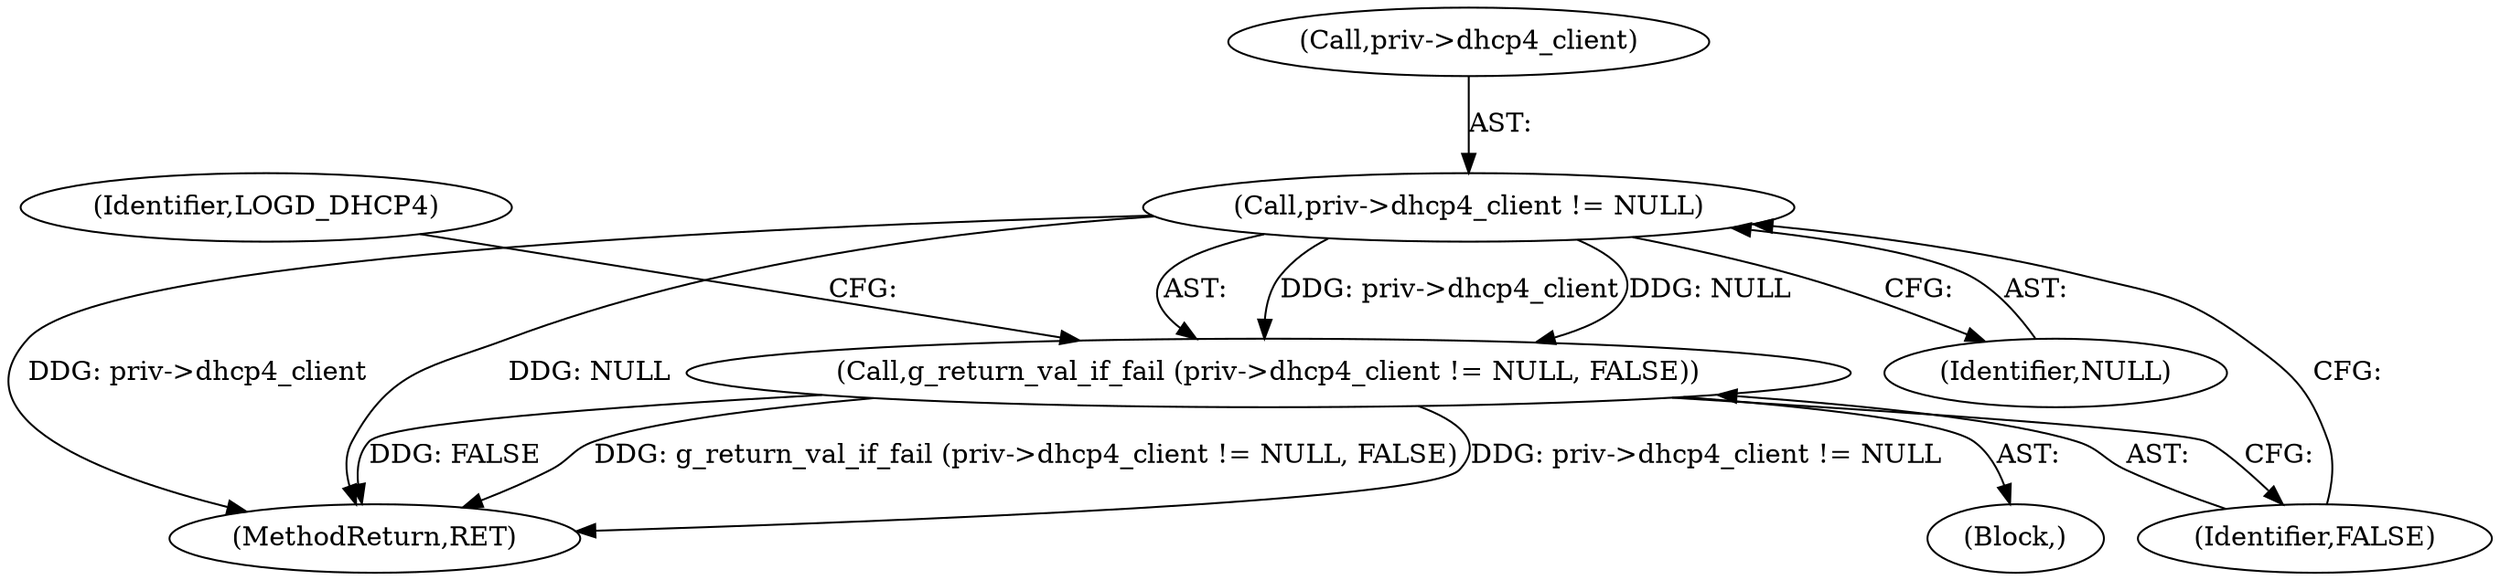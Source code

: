 digraph "0_NetworkManager_d5fc88e573fa58b93034b04d35a2454f5d28cad9@pointer" {
"1005357" [label="(Call,priv->dhcp4_client != NULL)"];
"1005356" [label="(Call,g_return_val_if_fail (priv->dhcp4_client != NULL, FALSE))"];
"1005357" [label="(Call,priv->dhcp4_client != NULL)"];
"1005347" [label="(Block,)"];
"1005364" [label="(Identifier,LOGD_DHCP4)"];
"1005358" [label="(Call,priv->dhcp4_client)"];
"1007368" [label="(MethodReturn,RET)"];
"1005356" [label="(Call,g_return_val_if_fail (priv->dhcp4_client != NULL, FALSE))"];
"1005361" [label="(Identifier,NULL)"];
"1005362" [label="(Identifier,FALSE)"];
"1005357" -> "1005356"  [label="AST: "];
"1005357" -> "1005361"  [label="CFG: "];
"1005358" -> "1005357"  [label="AST: "];
"1005361" -> "1005357"  [label="AST: "];
"1005362" -> "1005357"  [label="CFG: "];
"1005357" -> "1007368"  [label="DDG: NULL"];
"1005357" -> "1007368"  [label="DDG: priv->dhcp4_client"];
"1005357" -> "1005356"  [label="DDG: priv->dhcp4_client"];
"1005357" -> "1005356"  [label="DDG: NULL"];
"1005356" -> "1005347"  [label="AST: "];
"1005356" -> "1005362"  [label="CFG: "];
"1005362" -> "1005356"  [label="AST: "];
"1005364" -> "1005356"  [label="CFG: "];
"1005356" -> "1007368"  [label="DDG: g_return_val_if_fail (priv->dhcp4_client != NULL, FALSE)"];
"1005356" -> "1007368"  [label="DDG: priv->dhcp4_client != NULL"];
"1005356" -> "1007368"  [label="DDG: FALSE"];
}
